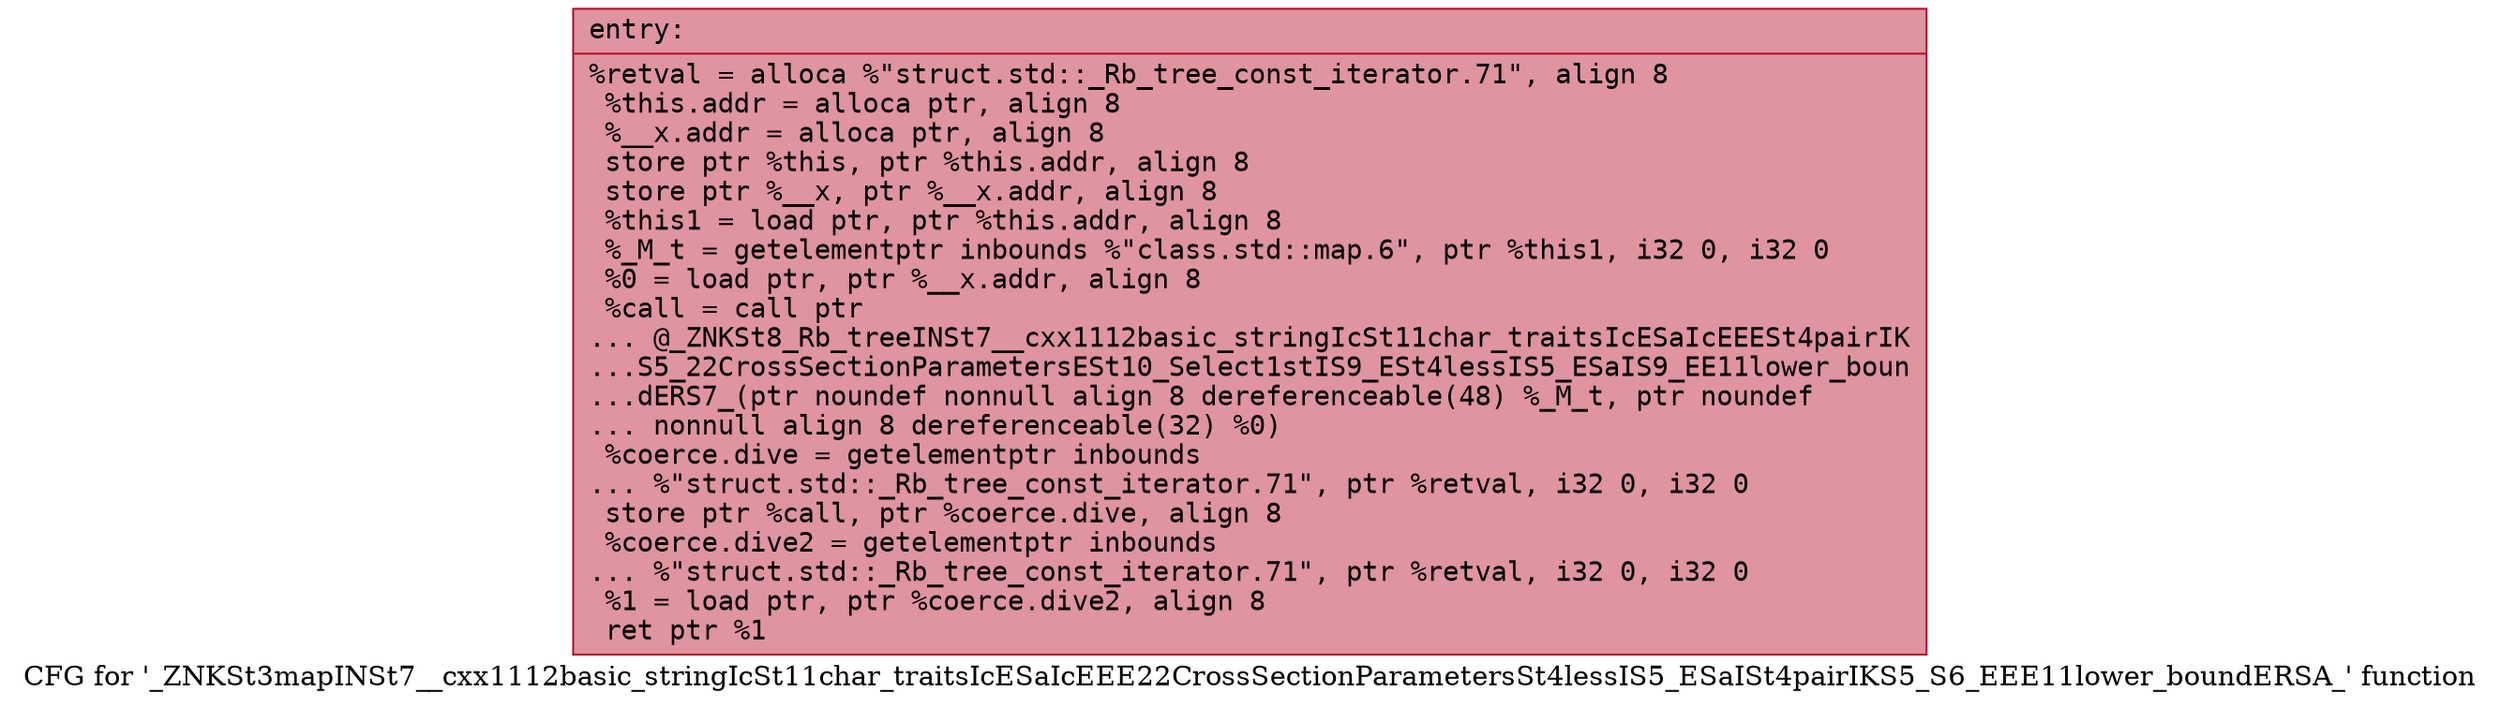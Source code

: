 digraph "CFG for '_ZNKSt3mapINSt7__cxx1112basic_stringIcSt11char_traitsIcESaIcEEE22CrossSectionParametersSt4lessIS5_ESaISt4pairIKS5_S6_EEE11lower_boundERSA_' function" {
	label="CFG for '_ZNKSt3mapINSt7__cxx1112basic_stringIcSt11char_traitsIcESaIcEEE22CrossSectionParametersSt4lessIS5_ESaISt4pairIKS5_S6_EEE11lower_boundERSA_' function";

	Node0x564271a9f940 [shape=record,color="#b70d28ff", style=filled, fillcolor="#b70d2870" fontname="Courier",label="{entry:\l|  %retval = alloca %\"struct.std::_Rb_tree_const_iterator.71\", align 8\l  %this.addr = alloca ptr, align 8\l  %__x.addr = alloca ptr, align 8\l  store ptr %this, ptr %this.addr, align 8\l  store ptr %__x, ptr %__x.addr, align 8\l  %this1 = load ptr, ptr %this.addr, align 8\l  %_M_t = getelementptr inbounds %\"class.std::map.6\", ptr %this1, i32 0, i32 0\l  %0 = load ptr, ptr %__x.addr, align 8\l  %call = call ptr\l... @_ZNKSt8_Rb_treeINSt7__cxx1112basic_stringIcSt11char_traitsIcESaIcEEESt4pairIK\l...S5_22CrossSectionParametersESt10_Select1stIS9_ESt4lessIS5_ESaIS9_EE11lower_boun\l...dERS7_(ptr noundef nonnull align 8 dereferenceable(48) %_M_t, ptr noundef\l... nonnull align 8 dereferenceable(32) %0)\l  %coerce.dive = getelementptr inbounds\l... %\"struct.std::_Rb_tree_const_iterator.71\", ptr %retval, i32 0, i32 0\l  store ptr %call, ptr %coerce.dive, align 8\l  %coerce.dive2 = getelementptr inbounds\l... %\"struct.std::_Rb_tree_const_iterator.71\", ptr %retval, i32 0, i32 0\l  %1 = load ptr, ptr %coerce.dive2, align 8\l  ret ptr %1\l}"];
}
